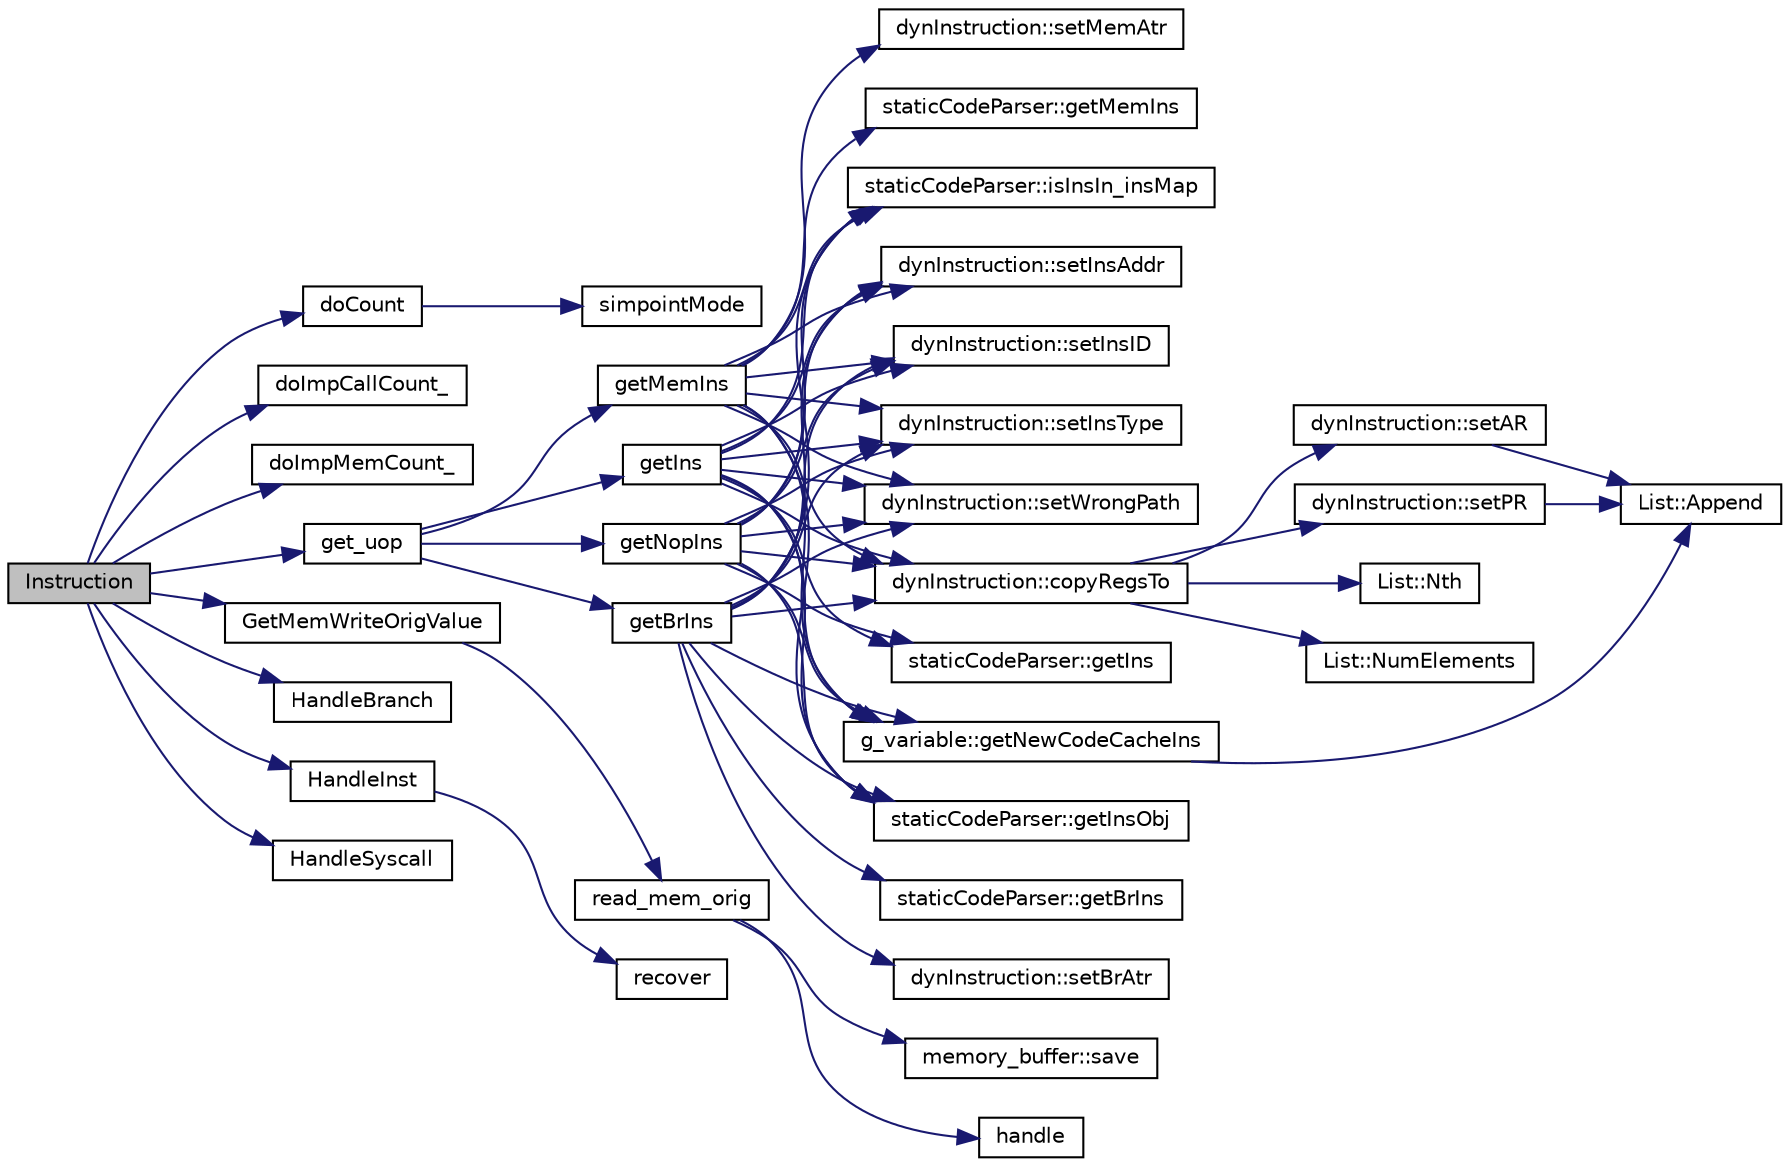 digraph G
{
  edge [fontname="Helvetica",fontsize="10",labelfontname="Helvetica",labelfontsize="10"];
  node [fontname="Helvetica",fontsize="10",shape=record];
  rankdir=LR;
  Node1 [label="Instruction",height=0.2,width=0.4,color="black", fillcolor="grey75", style="filled" fontcolor="black"];
  Node1 -> Node2 [color="midnightblue",fontsize="10",style="solid",fontname="Helvetica"];
  Node2 [label="doCount",height=0.2,width=0.4,color="black", fillcolor="white", style="filled",URL="$pars_8cpp.html#a6ab1b8fff0431951e74418ae02cf556e"];
  Node2 -> Node3 [color="midnightblue",fontsize="10",style="solid",fontname="Helvetica"];
  Node3 [label="simpointMode",height=0.2,width=0.4,color="black", fillcolor="white", style="filled",URL="$pars_8cpp.html#a316b3c4d2f2c15570934fed127e549f5"];
  Node1 -> Node4 [color="midnightblue",fontsize="10",style="solid",fontname="Helvetica"];
  Node4 [label="doImpCallCount_",height=0.2,width=0.4,color="black", fillcolor="white", style="filled",URL="$pars_8cpp.html#a5f99a19752c6653593d32acd1c5708bd"];
  Node1 -> Node5 [color="midnightblue",fontsize="10",style="solid",fontname="Helvetica"];
  Node5 [label="doImpMemCount_",height=0.2,width=0.4,color="black", fillcolor="white", style="filled",URL="$pars_8cpp.html#a7566704c3c3d79d0673aa11d846feac0"];
  Node1 -> Node6 [color="midnightblue",fontsize="10",style="solid",fontname="Helvetica"];
  Node6 [label="get_uop",height=0.2,width=0.4,color="black", fillcolor="white", style="filled",URL="$uop__gen_8cpp.html#a6b129244e191a3f59375a31842557abd"];
  Node6 -> Node7 [color="midnightblue",fontsize="10",style="solid",fontname="Helvetica"];
  Node7 [label="getBrIns",height=0.2,width=0.4,color="black", fillcolor="white", style="filled",URL="$uop__gen_8cpp.html#aa9b459ce84a7d93d13a3f1f3bf82088a"];
  Node7 -> Node8 [color="midnightblue",fontsize="10",style="solid",fontname="Helvetica"];
  Node8 [label="dynInstruction::copyRegsTo",height=0.2,width=0.4,color="black", fillcolor="white", style="filled",URL="$classdynInstruction.html#ad817b69f51a6c82fd7b9a13a9ab1b62e"];
  Node8 -> Node9 [color="midnightblue",fontsize="10",style="solid",fontname="Helvetica"];
  Node9 [label="List::Nth",height=0.2,width=0.4,color="black", fillcolor="white", style="filled",URL="$classList.html#a5eb964816de33c85e1d46658ddf8c6c4"];
  Node8 -> Node10 [color="midnightblue",fontsize="10",style="solid",fontname="Helvetica"];
  Node10 [label="List::NumElements",height=0.2,width=0.4,color="black", fillcolor="white", style="filled",URL="$classList.html#ac2e9d50f703b01bf643fa6ce50837c26"];
  Node8 -> Node11 [color="midnightblue",fontsize="10",style="solid",fontname="Helvetica"];
  Node11 [label="dynInstruction::setAR",height=0.2,width=0.4,color="black", fillcolor="white", style="filled",URL="$classdynInstruction.html#a27b7ba0720a85d516c3885bddf154765"];
  Node11 -> Node12 [color="midnightblue",fontsize="10",style="solid",fontname="Helvetica"];
  Node12 [label="List::Append",height=0.2,width=0.4,color="black", fillcolor="white", style="filled",URL="$classList.html#a473190098e38206d0125b0737245e613"];
  Node8 -> Node13 [color="midnightblue",fontsize="10",style="solid",fontname="Helvetica"];
  Node13 [label="dynInstruction::setPR",height=0.2,width=0.4,color="black", fillcolor="white", style="filled",URL="$classdynInstruction.html#a86ac41fe463dde2aee30a22d8bc243ad"];
  Node13 -> Node12 [color="midnightblue",fontsize="10",style="solid",fontname="Helvetica"];
  Node7 -> Node14 [color="midnightblue",fontsize="10",style="solid",fontname="Helvetica"];
  Node14 [label="staticCodeParser::getBrIns",height=0.2,width=0.4,color="black", fillcolor="white", style="filled",URL="$classstaticCodeParser.html#a87051ae0224cfa3278f1f395bb1d6ffd"];
  Node7 -> Node15 [color="midnightblue",fontsize="10",style="solid",fontname="Helvetica"];
  Node15 [label="staticCodeParser::getInsObj",height=0.2,width=0.4,color="black", fillcolor="white", style="filled",URL="$classstaticCodeParser.html#a141b5cea134e6e4acae6784d737daa5c"];
  Node7 -> Node16 [color="midnightblue",fontsize="10",style="solid",fontname="Helvetica"];
  Node16 [label="g_variable::getNewCodeCacheIns",height=0.2,width=0.4,color="black", fillcolor="white", style="filled",URL="$structg__variable.html#a8ba648162a8abae37194625703d094c9"];
  Node16 -> Node12 [color="midnightblue",fontsize="10",style="solid",fontname="Helvetica"];
  Node7 -> Node17 [color="midnightblue",fontsize="10",style="solid",fontname="Helvetica"];
  Node17 [label="staticCodeParser::isInsIn_insMap",height=0.2,width=0.4,color="black", fillcolor="white", style="filled",URL="$classstaticCodeParser.html#aec2b31f34e15b47157a752d3259ace92"];
  Node7 -> Node18 [color="midnightblue",fontsize="10",style="solid",fontname="Helvetica"];
  Node18 [label="dynInstruction::setBrAtr",height=0.2,width=0.4,color="black", fillcolor="white", style="filled",URL="$classdynInstruction.html#ac71f51f5c4f207d4993acdfc0a2abbc1"];
  Node7 -> Node19 [color="midnightblue",fontsize="10",style="solid",fontname="Helvetica"];
  Node19 [label="dynInstruction::setInsAddr",height=0.2,width=0.4,color="black", fillcolor="white", style="filled",URL="$classdynInstruction.html#a0088b0057fb6a8dd41dee05d79387f7c"];
  Node7 -> Node20 [color="midnightblue",fontsize="10",style="solid",fontname="Helvetica"];
  Node20 [label="dynInstruction::setInsID",height=0.2,width=0.4,color="black", fillcolor="white", style="filled",URL="$classdynInstruction.html#a47de890f2ae5bb33e384a7c21a54fbec"];
  Node7 -> Node21 [color="midnightblue",fontsize="10",style="solid",fontname="Helvetica"];
  Node21 [label="dynInstruction::setInsType",height=0.2,width=0.4,color="black", fillcolor="white", style="filled",URL="$classdynInstruction.html#ae7c165e2f688432713ea575b2a5477fe"];
  Node7 -> Node22 [color="midnightblue",fontsize="10",style="solid",fontname="Helvetica"];
  Node22 [label="dynInstruction::setWrongPath",height=0.2,width=0.4,color="black", fillcolor="white", style="filled",URL="$classdynInstruction.html#a794898f3f2f9a99de5f8ca4b8f8999c4"];
  Node6 -> Node23 [color="midnightblue",fontsize="10",style="solid",fontname="Helvetica"];
  Node23 [label="getIns",height=0.2,width=0.4,color="black", fillcolor="white", style="filled",URL="$uop__gen_8cpp.html#a0ec88bd53fecf7e7ba1cb862d34db82d"];
  Node23 -> Node8 [color="midnightblue",fontsize="10",style="solid",fontname="Helvetica"];
  Node23 -> Node24 [color="midnightblue",fontsize="10",style="solid",fontname="Helvetica"];
  Node24 [label="staticCodeParser::getIns",height=0.2,width=0.4,color="black", fillcolor="white", style="filled",URL="$classstaticCodeParser.html#aad7f9347c84fad935e5c10e9654b9518"];
  Node23 -> Node15 [color="midnightblue",fontsize="10",style="solid",fontname="Helvetica"];
  Node23 -> Node16 [color="midnightblue",fontsize="10",style="solid",fontname="Helvetica"];
  Node23 -> Node17 [color="midnightblue",fontsize="10",style="solid",fontname="Helvetica"];
  Node23 -> Node19 [color="midnightblue",fontsize="10",style="solid",fontname="Helvetica"];
  Node23 -> Node20 [color="midnightblue",fontsize="10",style="solid",fontname="Helvetica"];
  Node23 -> Node21 [color="midnightblue",fontsize="10",style="solid",fontname="Helvetica"];
  Node23 -> Node22 [color="midnightblue",fontsize="10",style="solid",fontname="Helvetica"];
  Node6 -> Node25 [color="midnightblue",fontsize="10",style="solid",fontname="Helvetica"];
  Node25 [label="getMemIns",height=0.2,width=0.4,color="black", fillcolor="white", style="filled",URL="$uop__gen_8cpp.html#a2dca73fb6683b99910bcad66c0cdf726"];
  Node25 -> Node8 [color="midnightblue",fontsize="10",style="solid",fontname="Helvetica"];
  Node25 -> Node15 [color="midnightblue",fontsize="10",style="solid",fontname="Helvetica"];
  Node25 -> Node26 [color="midnightblue",fontsize="10",style="solid",fontname="Helvetica"];
  Node26 [label="staticCodeParser::getMemIns",height=0.2,width=0.4,color="black", fillcolor="white", style="filled",URL="$classstaticCodeParser.html#aa79cb891e4a6c1596410fbc025552e4b"];
  Node25 -> Node16 [color="midnightblue",fontsize="10",style="solid",fontname="Helvetica"];
  Node25 -> Node17 [color="midnightblue",fontsize="10",style="solid",fontname="Helvetica"];
  Node25 -> Node19 [color="midnightblue",fontsize="10",style="solid",fontname="Helvetica"];
  Node25 -> Node20 [color="midnightblue",fontsize="10",style="solid",fontname="Helvetica"];
  Node25 -> Node21 [color="midnightblue",fontsize="10",style="solid",fontname="Helvetica"];
  Node25 -> Node27 [color="midnightblue",fontsize="10",style="solid",fontname="Helvetica"];
  Node27 [label="dynInstruction::setMemAtr",height=0.2,width=0.4,color="black", fillcolor="white", style="filled",URL="$classdynInstruction.html#a5751f811a01cf9f08e0b964db98a7c0e"];
  Node25 -> Node22 [color="midnightblue",fontsize="10",style="solid",fontname="Helvetica"];
  Node6 -> Node28 [color="midnightblue",fontsize="10",style="solid",fontname="Helvetica"];
  Node28 [label="getNopIns",height=0.2,width=0.4,color="black", fillcolor="white", style="filled",URL="$uop__gen_8cpp.html#abd93f7dec3bc70a2e12dabcb528b00c5"];
  Node28 -> Node8 [color="midnightblue",fontsize="10",style="solid",fontname="Helvetica"];
  Node28 -> Node24 [color="midnightblue",fontsize="10",style="solid",fontname="Helvetica"];
  Node28 -> Node15 [color="midnightblue",fontsize="10",style="solid",fontname="Helvetica"];
  Node28 -> Node16 [color="midnightblue",fontsize="10",style="solid",fontname="Helvetica"];
  Node28 -> Node17 [color="midnightblue",fontsize="10",style="solid",fontname="Helvetica"];
  Node28 -> Node19 [color="midnightblue",fontsize="10",style="solid",fontname="Helvetica"];
  Node28 -> Node20 [color="midnightblue",fontsize="10",style="solid",fontname="Helvetica"];
  Node28 -> Node21 [color="midnightblue",fontsize="10",style="solid",fontname="Helvetica"];
  Node28 -> Node22 [color="midnightblue",fontsize="10",style="solid",fontname="Helvetica"];
  Node1 -> Node29 [color="midnightblue",fontsize="10",style="solid",fontname="Helvetica"];
  Node29 [label="GetMemWriteOrigValue",height=0.2,width=0.4,color="black", fillcolor="white", style="filled",URL="$pars_8cpp.html#acb954ff3c5105a038d6722b6debb2056"];
  Node29 -> Node30 [color="midnightblue",fontsize="10",style="solid",fontname="Helvetica"];
  Node30 [label="read_mem_orig",height=0.2,width=0.4,color="black", fillcolor="white", style="filled",URL="$pars_8cpp.html#a0958ec4bf081af6c5cf63c9b50a3b65e"];
  Node30 -> Node31 [color="midnightblue",fontsize="10",style="solid",fontname="Helvetica"];
  Node31 [label="handle",height=0.2,width=0.4,color="black", fillcolor="white", style="filled",URL="$pars_8cpp.html#aeba21456eeaae4baf6f7d0137dc3b242"];
  Node30 -> Node32 [color="midnightblue",fontsize="10",style="solid",fontname="Helvetica"];
  Node32 [label="memory_buffer::save",height=0.2,width=0.4,color="black", fillcolor="white", style="filled",URL="$classmemory__buffer.html#a48602834671a8f2c8e9245c42a9eaecb"];
  Node1 -> Node33 [color="midnightblue",fontsize="10",style="solid",fontname="Helvetica"];
  Node33 [label="HandleBranch",height=0.2,width=0.4,color="black", fillcolor="white", style="filled",URL="$pars_8cpp.html#af775f76dfe3a4c23693437b0bd126acf"];
  Node1 -> Node34 [color="midnightblue",fontsize="10",style="solid",fontname="Helvetica"];
  Node34 [label="HandleInst",height=0.2,width=0.4,color="black", fillcolor="white", style="filled",URL="$pars_8cpp.html#a4f97b9fe13219e7257f0199e22d96637"];
  Node34 -> Node35 [color="midnightblue",fontsize="10",style="solid",fontname="Helvetica"];
  Node35 [label="recover",height=0.2,width=0.4,color="black", fillcolor="white", style="filled",URL="$memlog__ctr_8h.html#a505f360905b4ad0fa6e18f19405539ea"];
  Node1 -> Node36 [color="midnightblue",fontsize="10",style="solid",fontname="Helvetica"];
  Node36 [label="HandleSyscall",height=0.2,width=0.4,color="black", fillcolor="white", style="filled",URL="$pars_8cpp.html#abdf3999377ed06fdc9507279d3381d70"];
}

